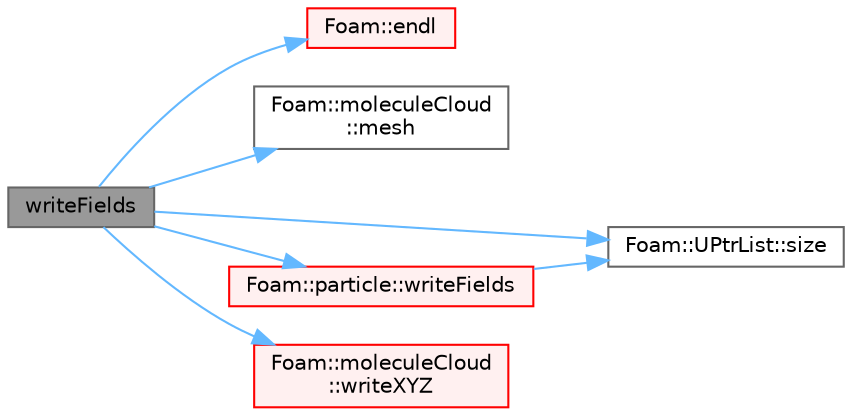 digraph "writeFields"
{
 // LATEX_PDF_SIZE
  bgcolor="transparent";
  edge [fontname=Helvetica,fontsize=10,labelfontname=Helvetica,labelfontsize=10];
  node [fontname=Helvetica,fontsize=10,shape=box,height=0.2,width=0.4];
  rankdir="LR";
  Node1 [id="Node000001",label="writeFields",height=0.2,width=0.4,color="gray40", fillcolor="grey60", style="filled", fontcolor="black",tooltip=" "];
  Node1 -> Node2 [id="edge1_Node000001_Node000002",color="steelblue1",style="solid",tooltip=" "];
  Node2 [id="Node000002",label="Foam::endl",height=0.2,width=0.4,color="red", fillcolor="#FFF0F0", style="filled",URL="$namespaceFoam.html#a7d5eca45a323264dc5fe811500ebda47",tooltip=" "];
  Node1 -> Node6 [id="edge2_Node000001_Node000006",color="steelblue1",style="solid",tooltip=" "];
  Node6 [id="Node000006",label="Foam::moleculeCloud\l::mesh",height=0.2,width=0.4,color="grey40", fillcolor="white", style="filled",URL="$classFoam_1_1moleculeCloud.html#a458b970a506d9f4c727dae3f97d98e2a",tooltip=" "];
  Node1 -> Node7 [id="edge3_Node000001_Node000007",color="steelblue1",style="solid",tooltip=" "];
  Node7 [id="Node000007",label="Foam::UPtrList::size",height=0.2,width=0.4,color="grey40", fillcolor="white", style="filled",URL="$classFoam_1_1UPtrList.html#a95603446b248fe1ecf5dc59bcc2eaff0",tooltip=" "];
  Node1 -> Node8 [id="edge4_Node000001_Node000008",color="steelblue1",style="solid",tooltip=" "];
  Node8 [id="Node000008",label="Foam::particle::writeFields",height=0.2,width=0.4,color="red", fillcolor="#FFF0F0", style="filled",URL="$classFoam_1_1particle.html#aef5b7aa4983f7eb1524709f31ccffaca",tooltip=" "];
  Node8 -> Node7 [id="edge5_Node000008_Node000007",color="steelblue1",style="solid",tooltip=" "];
  Node1 -> Node11 [id="edge6_Node000001_Node000011",color="steelblue1",style="solid",tooltip=" "];
  Node11 [id="Node000011",label="Foam::moleculeCloud\l::writeXYZ",height=0.2,width=0.4,color="red", fillcolor="#FFF0F0", style="filled",URL="$classFoam_1_1moleculeCloud.html#a52058f5b3ba24c4115b0c58c08e7884f",tooltip=" "];
}

